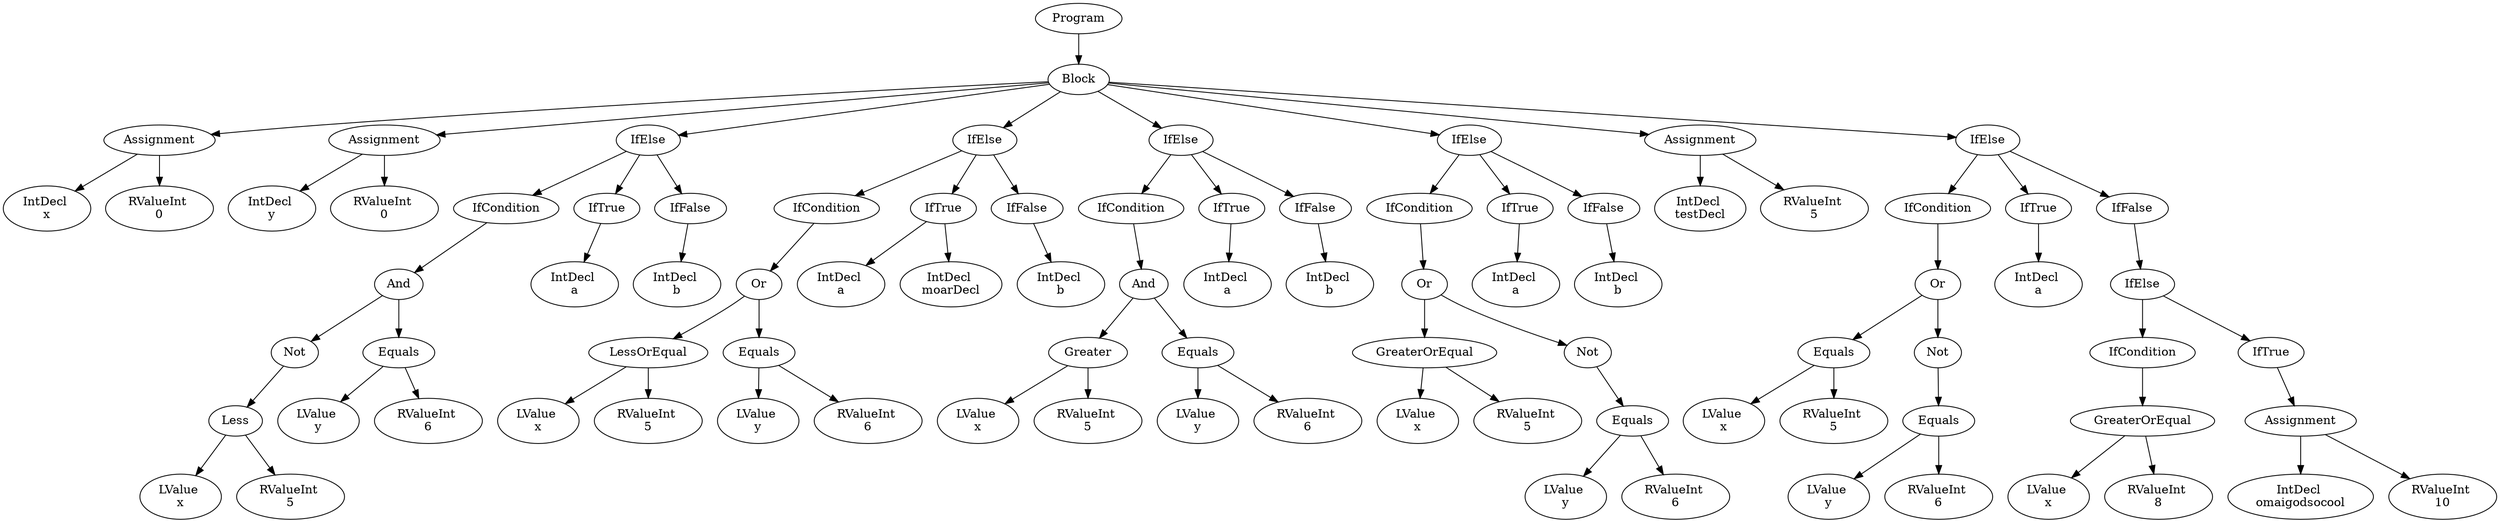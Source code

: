 digraph AST {
0 [label="Program"];
1 [label="Block"];
2 [label="Assignment"];
3 [label="IntDecl \nx"];
4 [label="RValueInt \n0"];
2 -> 3;
2 -> 4;
5 [label="Assignment"];
6 [label="IntDecl \ny"];
7 [label="RValueInt \n0"];
5 -> 6;
5 -> 7;
8 [label="IfElse"];
9 [label="IfCondition"];
10 [label="And"];
11 [label="Not"];
12 [label="Less"];
13 [label="LValue \nx"];
14 [label="RValueInt \n5"];
12 -> 13;
12 -> 14;
11 -> 12;
15 [label="Equals"];
16 [label="LValue \ny"];
17 [label="RValueInt \n6"];
15 -> 16;
15 -> 17;
10 -> 11;
10 -> 15;
9 -> 10;
18 [label="IfTrue"];
19 [label="IntDecl \na"];
18 -> 19;
20 [label="IfFalse"];
21 [label="IntDecl \nb"];
20 -> 21;
8 -> 9;
8 -> 18;
8 -> 20;
22 [label="IfElse"];
23 [label="IfCondition"];
24 [label="Or"];
25 [label="LessOrEqual"];
26 [label="LValue \nx"];
27 [label="RValueInt \n5"];
25 -> 26;
25 -> 27;
28 [label="Equals"];
29 [label="LValue \ny"];
30 [label="RValueInt \n6"];
28 -> 29;
28 -> 30;
24 -> 25;
24 -> 28;
23 -> 24;
31 [label="IfTrue"];
32 [label="IntDecl \na"];
33 [label="IntDecl \nmoarDecl"];
31 -> 32;
31 -> 33;
34 [label="IfFalse"];
35 [label="IntDecl \nb"];
34 -> 35;
22 -> 23;
22 -> 31;
22 -> 34;
36 [label="IfElse"];
37 [label="IfCondition"];
38 [label="And"];
39 [label="Greater"];
40 [label="LValue \nx"];
41 [label="RValueInt \n5"];
39 -> 40;
39 -> 41;
42 [label="Equals"];
43 [label="LValue \ny"];
44 [label="RValueInt \n6"];
42 -> 43;
42 -> 44;
38 -> 39;
38 -> 42;
37 -> 38;
45 [label="IfTrue"];
46 [label="IntDecl \na"];
45 -> 46;
47 [label="IfFalse"];
48 [label="IntDecl \nb"];
47 -> 48;
36 -> 37;
36 -> 45;
36 -> 47;
49 [label="IfElse"];
50 [label="IfCondition"];
51 [label="Or"];
52 [label="GreaterOrEqual"];
53 [label="LValue \nx"];
54 [label="RValueInt \n5"];
52 -> 53;
52 -> 54;
55 [label="Not"];
56 [label="Equals"];
57 [label="LValue \ny"];
58 [label="RValueInt \n6"];
56 -> 57;
56 -> 58;
55 -> 56;
51 -> 52;
51 -> 55;
50 -> 51;
59 [label="IfTrue"];
60 [label="IntDecl \na"];
59 -> 60;
61 [label="IfFalse"];
62 [label="IntDecl \nb"];
61 -> 62;
49 -> 50;
49 -> 59;
49 -> 61;
63 [label="Assignment"];
64 [label="IntDecl \ntestDecl"];
65 [label="RValueInt \n5"];
63 -> 64;
63 -> 65;
66 [label="IfElse"];
67 [label="IfCondition"];
68 [label="Or"];
69 [label="Equals"];
70 [label="LValue \nx"];
71 [label="RValueInt \n5"];
69 -> 70;
69 -> 71;
72 [label="Not"];
73 [label="Equals"];
74 [label="LValue \ny"];
75 [label="RValueInt \n6"];
73 -> 74;
73 -> 75;
72 -> 73;
68 -> 69;
68 -> 72;
67 -> 68;
76 [label="IfTrue"];
77 [label="IntDecl \na"];
76 -> 77;
78 [label="IfFalse"];
79 [label="IfElse"];
80 [label="IfCondition"];
81 [label="GreaterOrEqual"];
82 [label="LValue \nx"];
83 [label="RValueInt \n8"];
81 -> 82;
81 -> 83;
80 -> 81;
84 [label="IfTrue"];
85 [label="Assignment"];
86 [label="IntDecl \nomaigodsocool"];
87 [label="RValueInt \n10"];
85 -> 86;
85 -> 87;
84 -> 85;
79 -> 80;
79 -> 84;
78 -> 79;
66 -> 67;
66 -> 76;
66 -> 78;
1 -> 2;
1 -> 5;
1 -> 8;
1 -> 22;
1 -> 36;
1 -> 49;
1 -> 63;
1 -> 66;
0 -> 1;
}